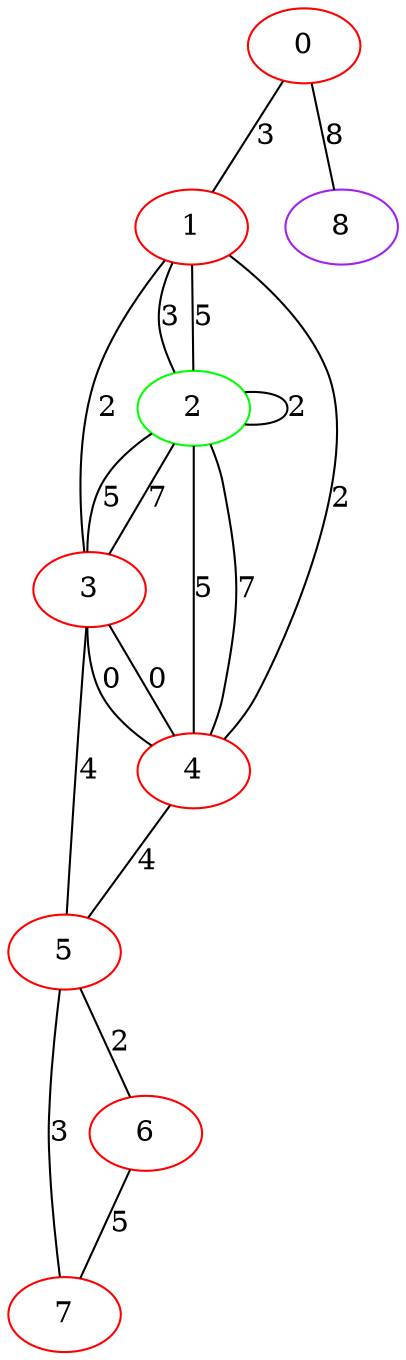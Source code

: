graph "" {
0 [color=red, weight=1];
1 [color=red, weight=1];
2 [color=green, weight=2];
3 [color=red, weight=1];
4 [color=red, weight=1];
5 [color=red, weight=1];
6 [color=red, weight=1];
7 [color=red, weight=1];
8 [color=purple, weight=4];
0 -- 8  [key=0, label=8];
0 -- 1  [key=0, label=3];
1 -- 2  [key=0, label=3];
1 -- 2  [key=1, label=5];
1 -- 3  [key=0, label=2];
1 -- 4  [key=0, label=2];
2 -- 2  [key=0, label=2];
2 -- 3  [key=0, label=5];
2 -- 3  [key=1, label=7];
2 -- 4  [key=0, label=5];
2 -- 4  [key=1, label=7];
3 -- 4  [key=0, label=0];
3 -- 4  [key=1, label=0];
3 -- 5  [key=0, label=4];
4 -- 5  [key=0, label=4];
5 -- 6  [key=0, label=2];
5 -- 7  [key=0, label=3];
6 -- 7  [key=0, label=5];
}
